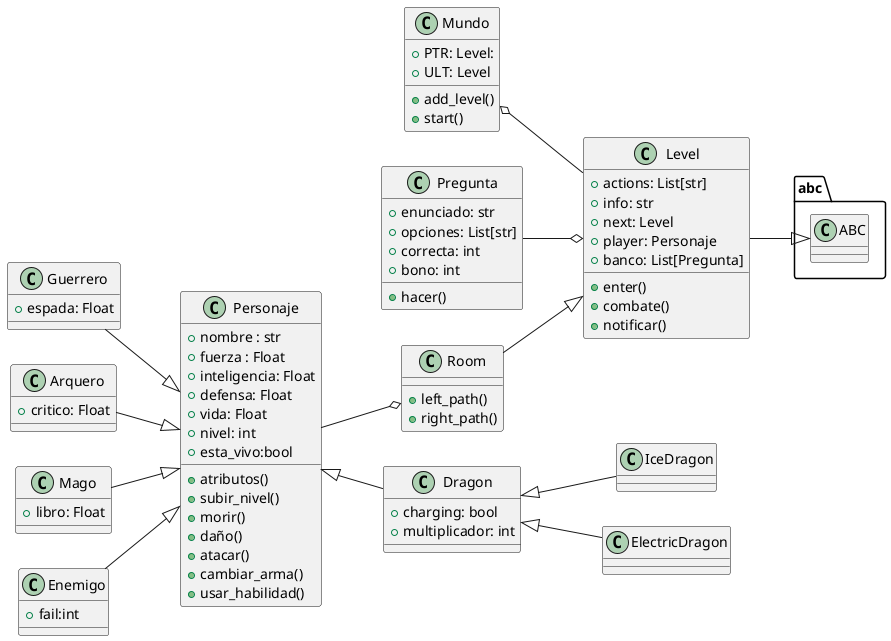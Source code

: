 @startuml
left to right direction
class Personaje{
+nombre : str
+fuerza : Float 
+inteligencia: Float
+defensa: Float
+vida: Float 
+nivel: int
+esta_vivo:bool
+atributos()
+subir_nivel()
+morir()
+daño()
+atacar()
+cambiar_arma()
+usar_habilidad()
}
class Guerrero{
+ espada: Float
}
class Arquero{
+ critico: Float
}
class Mago{
+libro: Float
}
class Mundo{
+PTR: Level:
+ULT: Level
+add_level()
+start()
}
class Level{
+ actions: List[str]
+ info: str
+ next: Level
+ player: Personaje
+ banco: List[Pregunta]
+ enter()
+ combate()
+ notificar()
}
class Enemigo{
+fail:int
}
class abc.ABC{
}
class Dragon{
+charging: bool
+multiplicador: int
}
class IceDragon{
}
class ElectricDragon{
}
class Pregunta{
+ enunciado: str
+opciones: List[str]
+correcta: int
+bono: int
+hacer()
}
class Room{
+left_path()
+right_path()
}
Mundo o-- Level
Level --|> abc.ABC
Room --|> Level
Personaje <|-- Dragon
Guerrero --|> Personaje
Enemigo --|> Personaje
Mago --|> Personaje
Arquero --|> Personaje
Personaje--o Room
Pregunta --o Level
Dragon<|--ElectricDragon
Dragon<|--IceDragon
@enduml